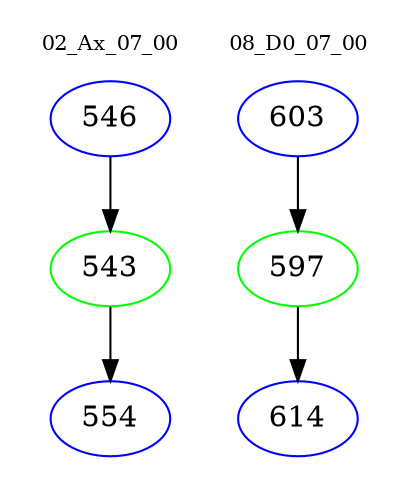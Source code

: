 digraph{
subgraph cluster_0 {
color = white
label = "02_Ax_07_00";
fontsize=10;
T0_546 [label="546", color="blue"]
T0_546 -> T0_543 [color="black"]
T0_543 [label="543", color="green"]
T0_543 -> T0_554 [color="black"]
T0_554 [label="554", color="blue"]
}
subgraph cluster_1 {
color = white
label = "08_D0_07_00";
fontsize=10;
T1_603 [label="603", color="blue"]
T1_603 -> T1_597 [color="black"]
T1_597 [label="597", color="green"]
T1_597 -> T1_614 [color="black"]
T1_614 [label="614", color="blue"]
}
}
